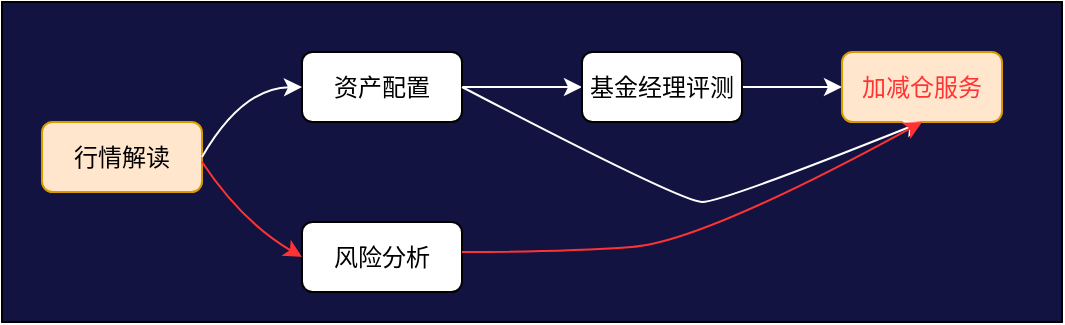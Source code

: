 <mxfile version="24.0.7" type="github">
  <diagram name="第 1 页" id="tH_8HGzw4OfnoxTTr08K">
    <mxGraphModel dx="2074" dy="1180" grid="1" gridSize="10" guides="1" tooltips="1" connect="1" arrows="1" fold="1" page="1" pageScale="1" pageWidth="1200" pageHeight="500" math="0" shadow="0">
      <root>
        <mxCell id="0" />
        <mxCell id="1" parent="0" />
        <mxCell id="nX6bXrhpSa5xDLKmxl0Y-56" value="" style="rounded=0;whiteSpace=wrap;html=1;fillColor=#121340;" parent="1" vertex="1">
          <mxGeometry x="90" y="40" width="530" height="160" as="geometry" />
        </mxCell>
        <mxCell id="nX6bXrhpSa5xDLKmxl0Y-59" value="" style="edgeStyle=orthogonalEdgeStyle;rounded=0;orthogonalLoop=1;jettySize=auto;html=1;strokeColor=#FFFFFF;" parent="1" source="nX6bXrhpSa5xDLKmxl0Y-60" target="nX6bXrhpSa5xDLKmxl0Y-62" edge="1">
          <mxGeometry relative="1" as="geometry" />
        </mxCell>
        <mxCell id="nX6bXrhpSa5xDLKmxl0Y-60" value="资产配置" style="rounded=1;whiteSpace=wrap;html=1;" parent="1" vertex="1">
          <mxGeometry x="240" y="65" width="80" height="35" as="geometry" />
        </mxCell>
        <mxCell id="nX6bXrhpSa5xDLKmxl0Y-61" value="" style="edgeStyle=orthogonalEdgeStyle;rounded=0;orthogonalLoop=1;jettySize=auto;html=1;strokeColor=#FFFFFF;" parent="1" source="nX6bXrhpSa5xDLKmxl0Y-62" target="nX6bXrhpSa5xDLKmxl0Y-63" edge="1">
          <mxGeometry relative="1" as="geometry" />
        </mxCell>
        <mxCell id="nX6bXrhpSa5xDLKmxl0Y-62" value="基金经理评测" style="rounded=1;whiteSpace=wrap;html=1;strokeWidth=1;" parent="1" vertex="1">
          <mxGeometry x="380" y="65" width="80" height="35" as="geometry" />
        </mxCell>
        <mxCell id="nX6bXrhpSa5xDLKmxl0Y-63" value="&lt;font color=&quot;#ff3333&quot;&gt;加减仓服务&lt;/font&gt;" style="rounded=1;whiteSpace=wrap;html=1;strokeWidth=1;strokeColor=#d79b00;fillColor=#ffe6cc;" parent="1" vertex="1">
          <mxGeometry x="510" y="65" width="80" height="35" as="geometry" />
        </mxCell>
        <mxCell id="nX6bXrhpSa5xDLKmxl0Y-68" value="风险分析" style="rounded=1;whiteSpace=wrap;html=1;" parent="1" vertex="1">
          <mxGeometry x="240" y="150" width="80" height="35" as="geometry" />
        </mxCell>
        <mxCell id="nX6bXrhpSa5xDLKmxl0Y-75" value="行情解读" style="rounded=1;whiteSpace=wrap;html=1;fillColor=#ffe6cc;strokeColor=#d79b00;" parent="1" vertex="1">
          <mxGeometry x="110" y="100" width="80" height="35" as="geometry" />
        </mxCell>
        <mxCell id="nX6bXrhpSa5xDLKmxl0Y-77" value="" style="curved=1;endArrow=classic;html=1;rounded=0;entryX=0.5;entryY=1;entryDx=0;entryDy=0;strokeColor=#FFFFFF;" parent="1" target="nX6bXrhpSa5xDLKmxl0Y-63" edge="1">
          <mxGeometry width="50" height="50" relative="1" as="geometry">
            <mxPoint x="320" y="82.5" as="sourcePoint" />
            <mxPoint x="380" y="147.5" as="targetPoint" />
            <Array as="points">
              <mxPoint x="430" y="140" />
              <mxPoint x="450" y="140" />
            </Array>
          </mxGeometry>
        </mxCell>
        <mxCell id="LJ05uKYpyDolQDRFPGAx-19" value="" style="curved=1;endArrow=classic;html=1;rounded=0;strokeColor=#FF3333;" edge="1" parent="1">
          <mxGeometry width="50" height="50" relative="1" as="geometry">
            <mxPoint x="320" y="165" as="sourcePoint" />
            <mxPoint x="550" y="100" as="targetPoint" />
            <Array as="points">
              <mxPoint x="370" y="165" />
              <mxPoint x="440" y="160" />
            </Array>
          </mxGeometry>
        </mxCell>
        <mxCell id="LJ05uKYpyDolQDRFPGAx-20" value="" style="curved=1;endArrow=classic;html=1;rounded=0;entryX=0;entryY=0.5;entryDx=0;entryDy=0;strokeColor=#FFFFFF;exitX=1;exitY=0.5;exitDx=0;exitDy=0;" edge="1" parent="1" source="nX6bXrhpSa5xDLKmxl0Y-75" target="nX6bXrhpSa5xDLKmxl0Y-60">
          <mxGeometry width="50" height="50" relative="1" as="geometry">
            <mxPoint x="190" y="120" as="sourcePoint" />
            <mxPoint x="240" y="70" as="targetPoint" />
            <Array as="points">
              <mxPoint x="210" y="83" />
            </Array>
          </mxGeometry>
        </mxCell>
        <mxCell id="LJ05uKYpyDolQDRFPGAx-21" value="" style="curved=1;endArrow=classic;html=1;rounded=0;entryX=0;entryY=0.5;entryDx=0;entryDy=0;strokeColor=#FF3333;" edge="1" parent="1" target="nX6bXrhpSa5xDLKmxl0Y-68">
          <mxGeometry width="50" height="50" relative="1" as="geometry">
            <mxPoint x="190" y="120" as="sourcePoint" />
            <mxPoint x="240" y="70" as="targetPoint" />
            <Array as="points">
              <mxPoint x="210" y="150" />
            </Array>
          </mxGeometry>
        </mxCell>
      </root>
    </mxGraphModel>
  </diagram>
</mxfile>
